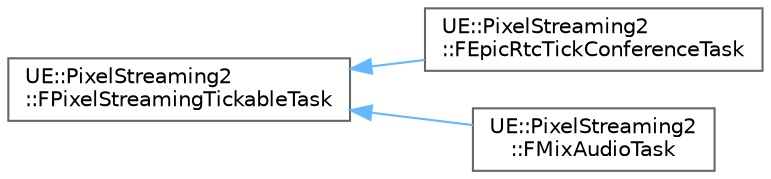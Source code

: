 digraph "Graphical Class Hierarchy"
{
 // INTERACTIVE_SVG=YES
 // LATEX_PDF_SIZE
  bgcolor="transparent";
  edge [fontname=Helvetica,fontsize=10,labelfontname=Helvetica,labelfontsize=10];
  node [fontname=Helvetica,fontsize=10,shape=box,height=0.2,width=0.4];
  rankdir="LR";
  Node0 [id="Node000000",label="UE::PixelStreaming2\l::FPixelStreamingTickableTask",height=0.2,width=0.4,color="grey40", fillcolor="white", style="filled",URL="$d4/dca/classUE_1_1PixelStreaming2_1_1FPixelStreamingTickableTask.html",tooltip="Base class for a tickable task."];
  Node0 -> Node1 [id="edge9693_Node000000_Node000001",dir="back",color="steelblue1",style="solid",tooltip=" "];
  Node1 [id="Node000001",label="UE::PixelStreaming2\l::FEpicRtcTickConferenceTask",height=0.2,width=0.4,color="grey40", fillcolor="white", style="filled",URL="$d9/d25/classUE_1_1PixelStreaming2_1_1FEpicRtcTickConferenceTask.html",tooltip=" "];
  Node0 -> Node2 [id="edge9694_Node000000_Node000002",dir="back",color="steelblue1",style="solid",tooltip=" "];
  Node2 [id="Node000002",label="UE::PixelStreaming2\l::FMixAudioTask",height=0.2,width=0.4,color="grey40", fillcolor="white", style="filled",URL="$d5/dba/classUE_1_1PixelStreaming2_1_1FMixAudioTask.html",tooltip=" "];
}

